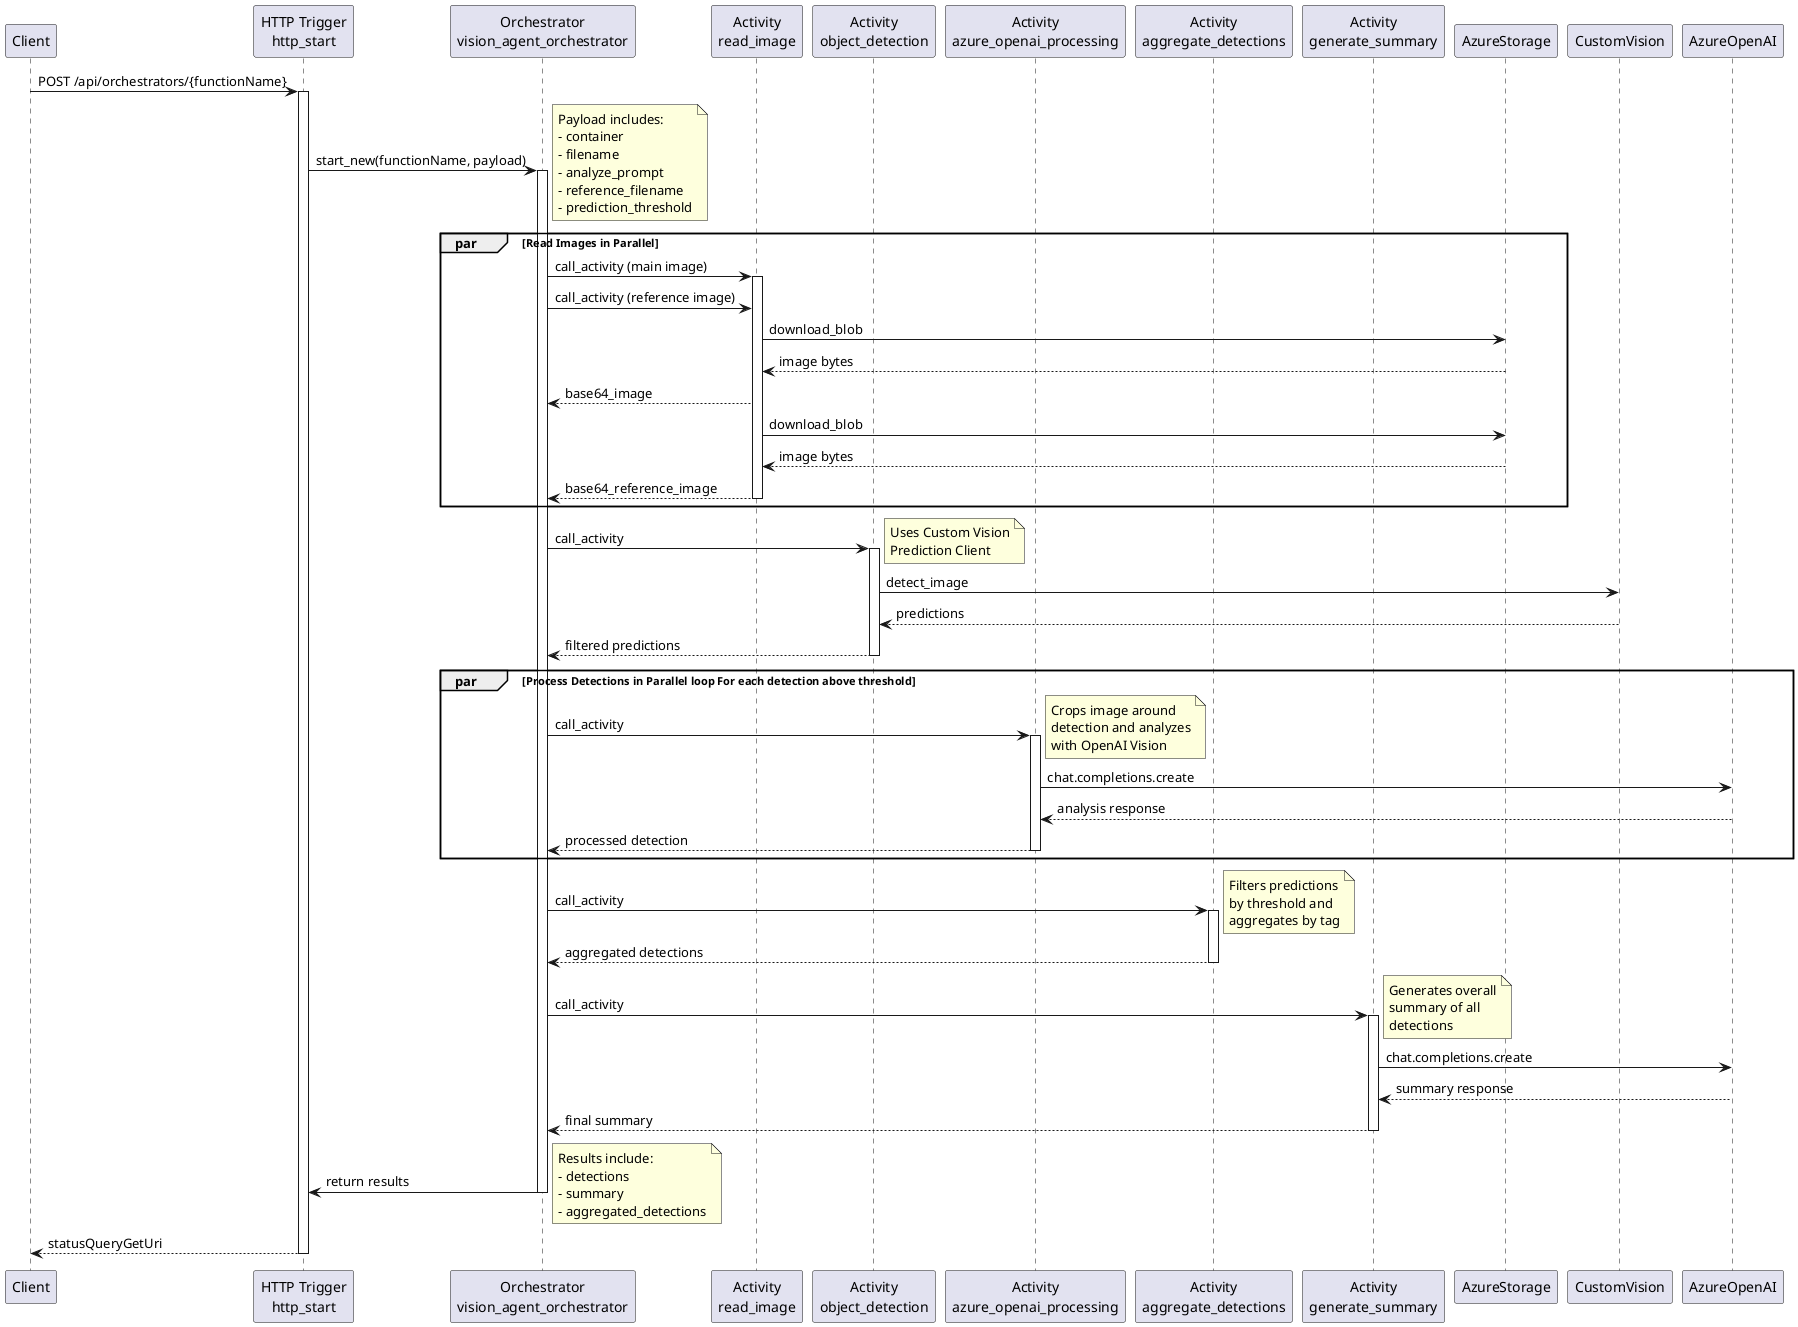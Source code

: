 @startuml

participant Client
participant "HTTP Trigger\nhttp_start" as HttpTrigger
participant "Orchestrator\nvision_agent_orchestrator" as Orchestrator
participant "Activity\nread_image" as ReadImage
participant "Activity\nobject_detection" as ObjectDetection
participant "Activity\nazure_openai_processing" as OpenAIProcessing
participant "Activity\naggregate_detections" as AggregateDetections
participant "Activity\ngenerate_summary" as GenerateSummary
participant AzureStorage
participant CustomVision
participant AzureOpenAI

Client -> HttpTrigger: POST /api/orchestrators/{functionName}
activate HttpTrigger

HttpTrigger -> Orchestrator: start_new(functionName, payload)
note right: Payload includes:\n- container\n- filename\n- analyze_prompt\n- reference_filename\n- prediction_threshold
activate Orchestrator

par Read Images in Parallel
Orchestrator -> ReadImage: call_activity (main image)
activate ReadImage
Orchestrator -> ReadImage: call_activity (reference image)
ReadImage -> AzureStorage: download_blob
ReadImage <-- AzureStorage: image bytes
ReadImage --> Orchestrator: base64_image 

ReadImage -> AzureStorage: download_blob
ReadImage <-- AzureStorage: image bytes
ReadImage --> Orchestrator: base64_reference_image
deactivate ReadImage
end

Orchestrator -> ObjectDetection: call_activity
activate ObjectDetection
note right: Uses Custom Vision\nPrediction Client
ObjectDetection -> CustomVision: detect_image
ObjectDetection <-- CustomVision: predictions
Orchestrator <-- ObjectDetection: filtered predictions
deactivate ObjectDetection

par Process Detections in Parallel loop For each detection above threshold
Orchestrator -> OpenAIProcessing: call_activity
activate OpenAIProcessing
note right: Crops image around\ndetection and analyzes\nwith OpenAI Vision
OpenAIProcessing -> AzureOpenAI: chat.completions.create
OpenAIProcessing <-- AzureOpenAI: analysis response
Orchestrator <-- OpenAIProcessing: processed detection
deactivate OpenAIProcessing
end

Orchestrator -> AggregateDetections: call_activity
activate AggregateDetections
note right: Filters predictions\nby threshold and\naggregates by tag
Orchestrator <-- AggregateDetections: aggregated detections
deactivate AggregateDetections

Orchestrator -> GenerateSummary: call_activity
activate GenerateSummary
note right: Generates overall\nsummary of all\ndetections
GenerateSummary -> AzureOpenAI: chat.completions.create
GenerateSummary <-- AzureOpenAI: summary response
Orchestrator <-- GenerateSummary: final summary
deactivate GenerateSummary

Orchestrator -> HttpTrigger: return results
note right: Results include:\n- detections\n- summary\n- aggregated_detections
deactivate Orchestrator

Client <-- HttpTrigger: statusQueryGetUri
deactivate HttpTrigger

@enduml